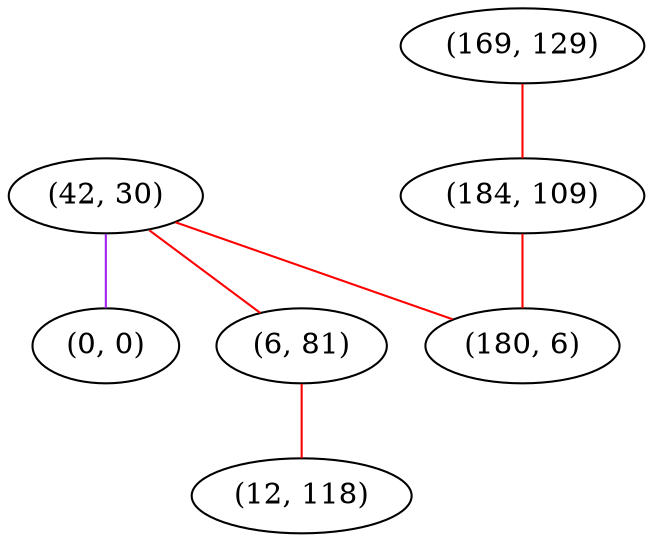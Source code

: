 graph "" {
"(42, 30)";
"(169, 129)";
"(0, 0)";
"(184, 109)";
"(180, 6)";
"(6, 81)";
"(12, 118)";
"(42, 30)" -- "(6, 81)"  [color=red, key=0, weight=1];
"(42, 30)" -- "(0, 0)"  [color=purple, key=0, weight=4];
"(42, 30)" -- "(180, 6)"  [color=red, key=0, weight=1];
"(169, 129)" -- "(184, 109)"  [color=red, key=0, weight=1];
"(184, 109)" -- "(180, 6)"  [color=red, key=0, weight=1];
"(6, 81)" -- "(12, 118)"  [color=red, key=0, weight=1];
}
